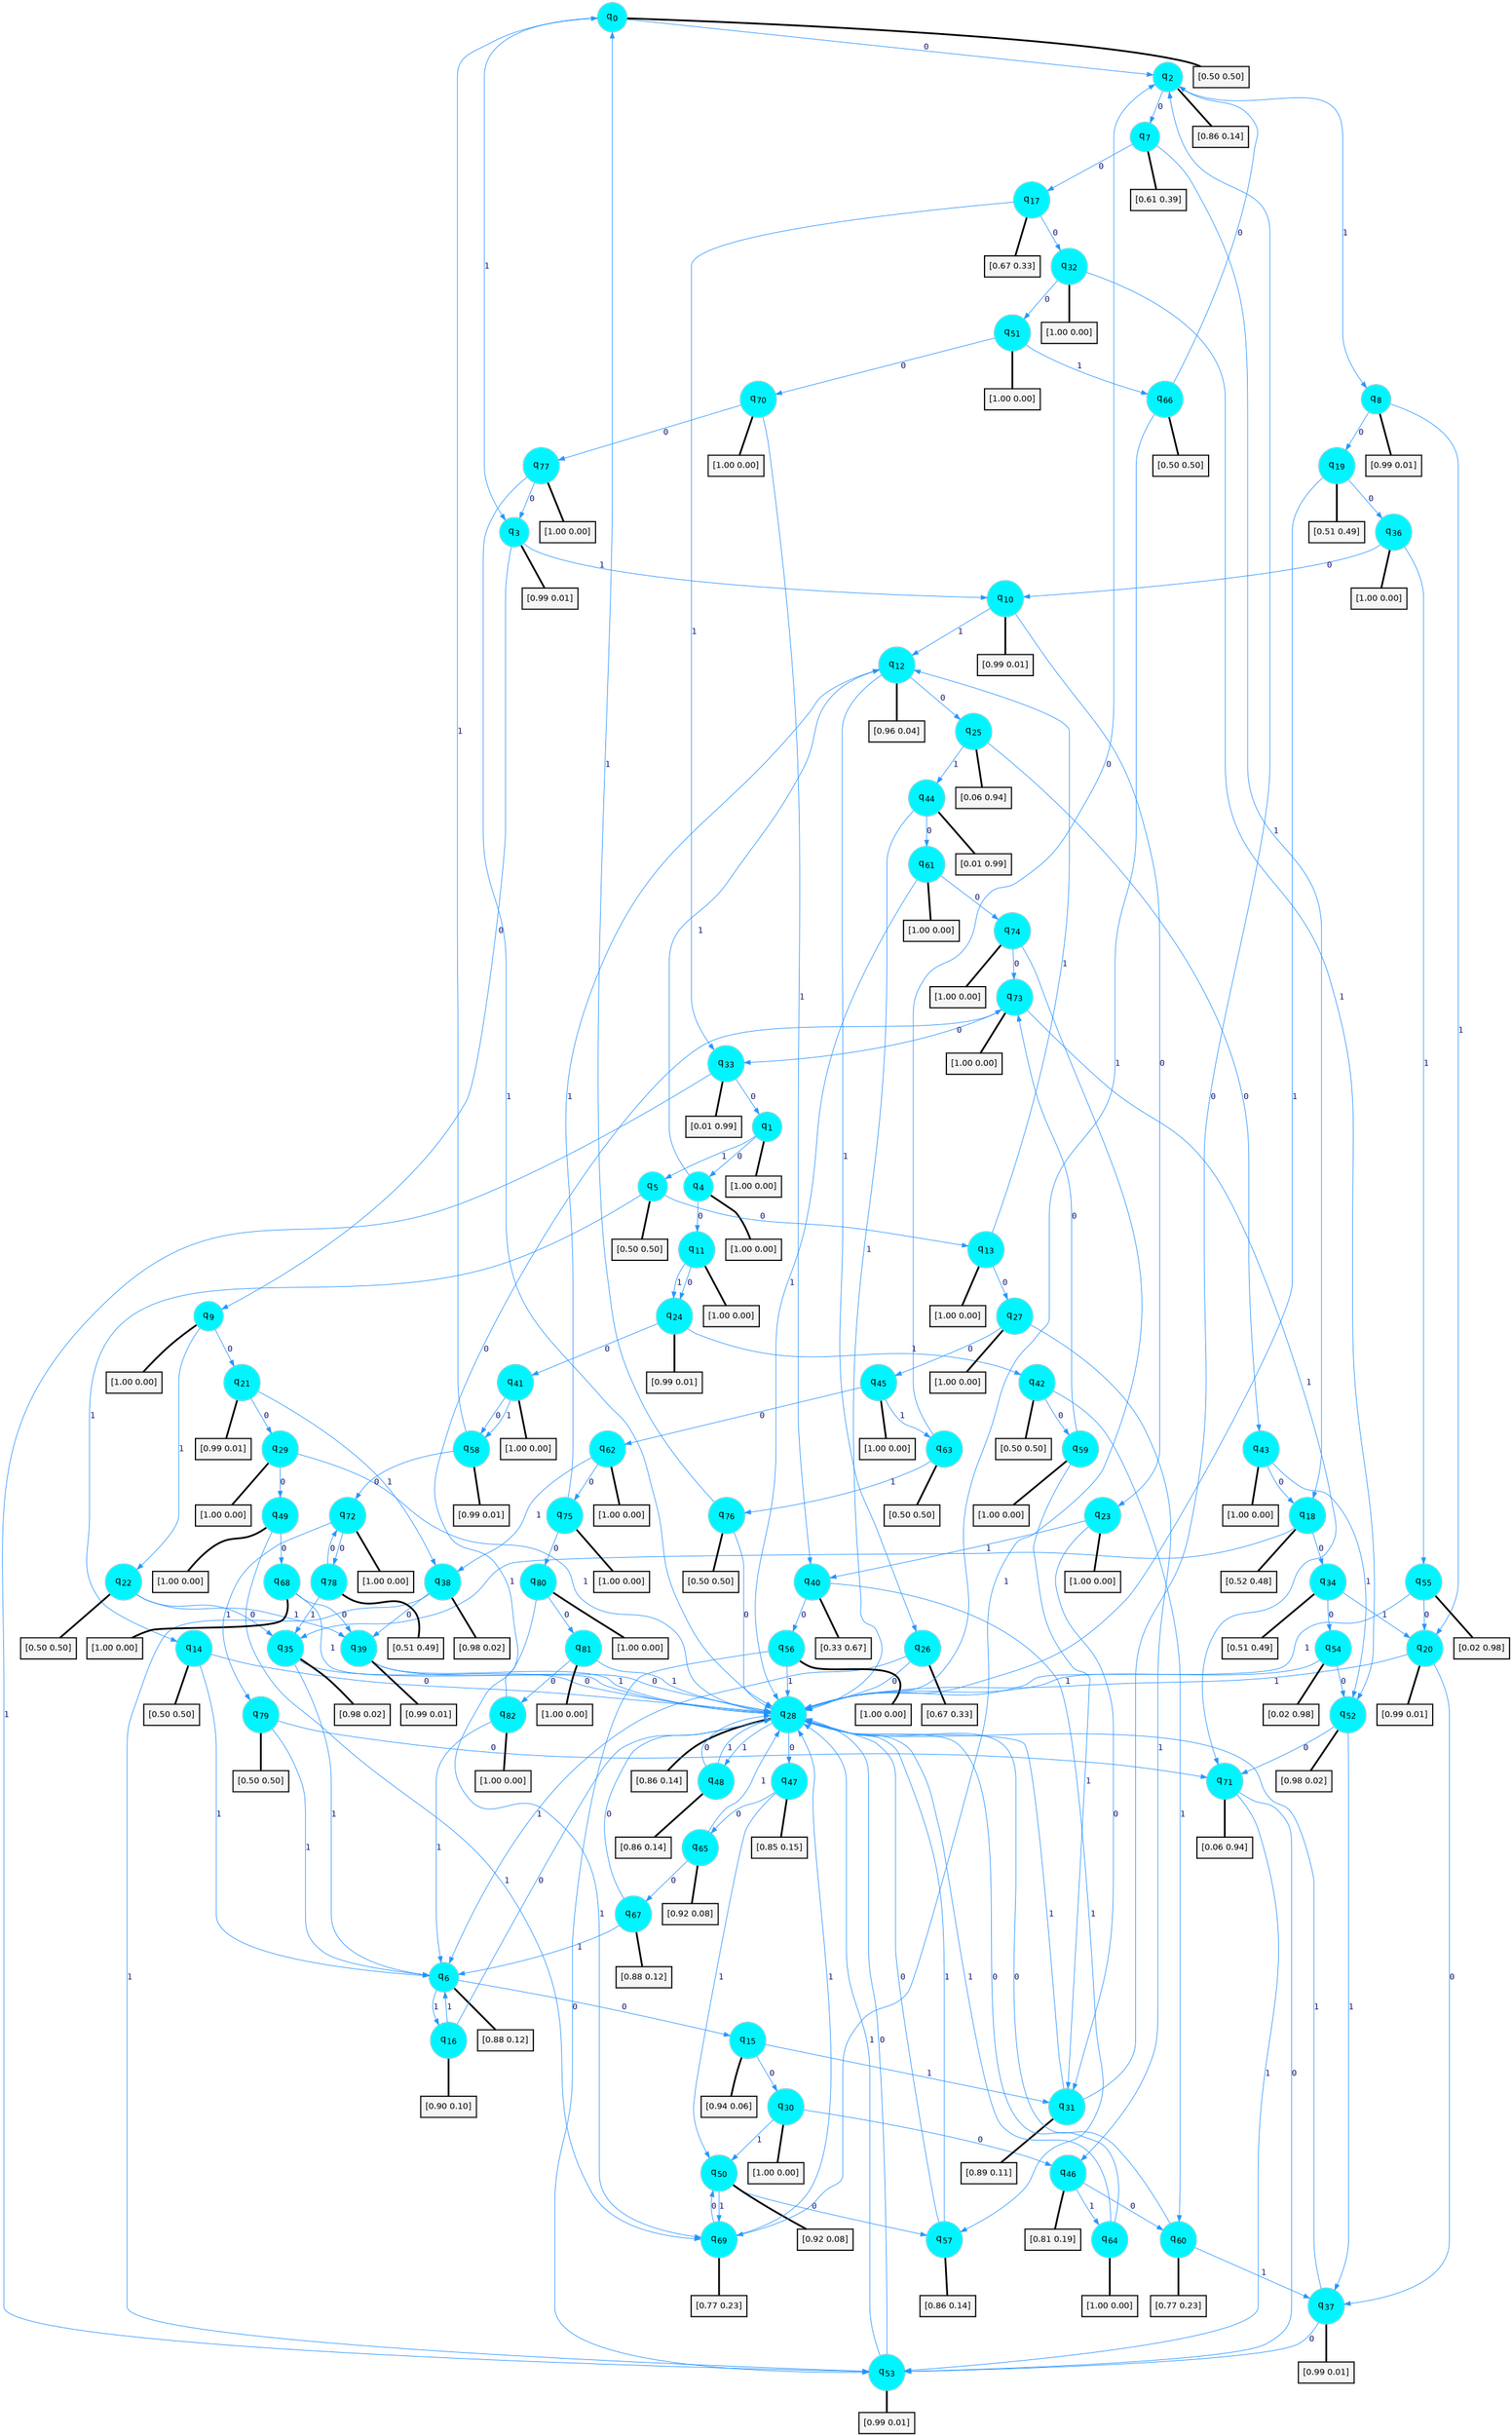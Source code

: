 digraph G {
graph [
bgcolor=transparent, dpi=300, rankdir=TD, size="40,25"];
node [
color=gray, fillcolor=turquoise1, fontcolor=black, fontname=Helvetica, fontsize=16, fontweight=bold, shape=circle, style=filled];
edge [
arrowsize=1, color=dodgerblue1, fontcolor=midnightblue, fontname=courier, fontweight=bold, penwidth=1, style=solid, weight=20];
0[label=<q<SUB>0</SUB>>];
1[label=<q<SUB>1</SUB>>];
2[label=<q<SUB>2</SUB>>];
3[label=<q<SUB>3</SUB>>];
4[label=<q<SUB>4</SUB>>];
5[label=<q<SUB>5</SUB>>];
6[label=<q<SUB>6</SUB>>];
7[label=<q<SUB>7</SUB>>];
8[label=<q<SUB>8</SUB>>];
9[label=<q<SUB>9</SUB>>];
10[label=<q<SUB>10</SUB>>];
11[label=<q<SUB>11</SUB>>];
12[label=<q<SUB>12</SUB>>];
13[label=<q<SUB>13</SUB>>];
14[label=<q<SUB>14</SUB>>];
15[label=<q<SUB>15</SUB>>];
16[label=<q<SUB>16</SUB>>];
17[label=<q<SUB>17</SUB>>];
18[label=<q<SUB>18</SUB>>];
19[label=<q<SUB>19</SUB>>];
20[label=<q<SUB>20</SUB>>];
21[label=<q<SUB>21</SUB>>];
22[label=<q<SUB>22</SUB>>];
23[label=<q<SUB>23</SUB>>];
24[label=<q<SUB>24</SUB>>];
25[label=<q<SUB>25</SUB>>];
26[label=<q<SUB>26</SUB>>];
27[label=<q<SUB>27</SUB>>];
28[label=<q<SUB>28</SUB>>];
29[label=<q<SUB>29</SUB>>];
30[label=<q<SUB>30</SUB>>];
31[label=<q<SUB>31</SUB>>];
32[label=<q<SUB>32</SUB>>];
33[label=<q<SUB>33</SUB>>];
34[label=<q<SUB>34</SUB>>];
35[label=<q<SUB>35</SUB>>];
36[label=<q<SUB>36</SUB>>];
37[label=<q<SUB>37</SUB>>];
38[label=<q<SUB>38</SUB>>];
39[label=<q<SUB>39</SUB>>];
40[label=<q<SUB>40</SUB>>];
41[label=<q<SUB>41</SUB>>];
42[label=<q<SUB>42</SUB>>];
43[label=<q<SUB>43</SUB>>];
44[label=<q<SUB>44</SUB>>];
45[label=<q<SUB>45</SUB>>];
46[label=<q<SUB>46</SUB>>];
47[label=<q<SUB>47</SUB>>];
48[label=<q<SUB>48</SUB>>];
49[label=<q<SUB>49</SUB>>];
50[label=<q<SUB>50</SUB>>];
51[label=<q<SUB>51</SUB>>];
52[label=<q<SUB>52</SUB>>];
53[label=<q<SUB>53</SUB>>];
54[label=<q<SUB>54</SUB>>];
55[label=<q<SUB>55</SUB>>];
56[label=<q<SUB>56</SUB>>];
57[label=<q<SUB>57</SUB>>];
58[label=<q<SUB>58</SUB>>];
59[label=<q<SUB>59</SUB>>];
60[label=<q<SUB>60</SUB>>];
61[label=<q<SUB>61</SUB>>];
62[label=<q<SUB>62</SUB>>];
63[label=<q<SUB>63</SUB>>];
64[label=<q<SUB>64</SUB>>];
65[label=<q<SUB>65</SUB>>];
66[label=<q<SUB>66</SUB>>];
67[label=<q<SUB>67</SUB>>];
68[label=<q<SUB>68</SUB>>];
69[label=<q<SUB>69</SUB>>];
70[label=<q<SUB>70</SUB>>];
71[label=<q<SUB>71</SUB>>];
72[label=<q<SUB>72</SUB>>];
73[label=<q<SUB>73</SUB>>];
74[label=<q<SUB>74</SUB>>];
75[label=<q<SUB>75</SUB>>];
76[label=<q<SUB>76</SUB>>];
77[label=<q<SUB>77</SUB>>];
78[label=<q<SUB>78</SUB>>];
79[label=<q<SUB>79</SUB>>];
80[label=<q<SUB>80</SUB>>];
81[label=<q<SUB>81</SUB>>];
82[label=<q<SUB>82</SUB>>];
83[label="[0.50 0.50]", shape=box,fontcolor=black, fontname=Helvetica, fontsize=14, penwidth=2, fillcolor=whitesmoke,color=black];
84[label="[1.00 0.00]", shape=box,fontcolor=black, fontname=Helvetica, fontsize=14, penwidth=2, fillcolor=whitesmoke,color=black];
85[label="[0.86 0.14]", shape=box,fontcolor=black, fontname=Helvetica, fontsize=14, penwidth=2, fillcolor=whitesmoke,color=black];
86[label="[0.99 0.01]", shape=box,fontcolor=black, fontname=Helvetica, fontsize=14, penwidth=2, fillcolor=whitesmoke,color=black];
87[label="[1.00 0.00]", shape=box,fontcolor=black, fontname=Helvetica, fontsize=14, penwidth=2, fillcolor=whitesmoke,color=black];
88[label="[0.50 0.50]", shape=box,fontcolor=black, fontname=Helvetica, fontsize=14, penwidth=2, fillcolor=whitesmoke,color=black];
89[label="[0.88 0.12]", shape=box,fontcolor=black, fontname=Helvetica, fontsize=14, penwidth=2, fillcolor=whitesmoke,color=black];
90[label="[0.61 0.39]", shape=box,fontcolor=black, fontname=Helvetica, fontsize=14, penwidth=2, fillcolor=whitesmoke,color=black];
91[label="[0.99 0.01]", shape=box,fontcolor=black, fontname=Helvetica, fontsize=14, penwidth=2, fillcolor=whitesmoke,color=black];
92[label="[1.00 0.00]", shape=box,fontcolor=black, fontname=Helvetica, fontsize=14, penwidth=2, fillcolor=whitesmoke,color=black];
93[label="[0.99 0.01]", shape=box,fontcolor=black, fontname=Helvetica, fontsize=14, penwidth=2, fillcolor=whitesmoke,color=black];
94[label="[1.00 0.00]", shape=box,fontcolor=black, fontname=Helvetica, fontsize=14, penwidth=2, fillcolor=whitesmoke,color=black];
95[label="[0.96 0.04]", shape=box,fontcolor=black, fontname=Helvetica, fontsize=14, penwidth=2, fillcolor=whitesmoke,color=black];
96[label="[1.00 0.00]", shape=box,fontcolor=black, fontname=Helvetica, fontsize=14, penwidth=2, fillcolor=whitesmoke,color=black];
97[label="[0.50 0.50]", shape=box,fontcolor=black, fontname=Helvetica, fontsize=14, penwidth=2, fillcolor=whitesmoke,color=black];
98[label="[0.94 0.06]", shape=box,fontcolor=black, fontname=Helvetica, fontsize=14, penwidth=2, fillcolor=whitesmoke,color=black];
99[label="[0.90 0.10]", shape=box,fontcolor=black, fontname=Helvetica, fontsize=14, penwidth=2, fillcolor=whitesmoke,color=black];
100[label="[0.67 0.33]", shape=box,fontcolor=black, fontname=Helvetica, fontsize=14, penwidth=2, fillcolor=whitesmoke,color=black];
101[label="[0.52 0.48]", shape=box,fontcolor=black, fontname=Helvetica, fontsize=14, penwidth=2, fillcolor=whitesmoke,color=black];
102[label="[0.51 0.49]", shape=box,fontcolor=black, fontname=Helvetica, fontsize=14, penwidth=2, fillcolor=whitesmoke,color=black];
103[label="[0.99 0.01]", shape=box,fontcolor=black, fontname=Helvetica, fontsize=14, penwidth=2, fillcolor=whitesmoke,color=black];
104[label="[0.99 0.01]", shape=box,fontcolor=black, fontname=Helvetica, fontsize=14, penwidth=2, fillcolor=whitesmoke,color=black];
105[label="[0.50 0.50]", shape=box,fontcolor=black, fontname=Helvetica, fontsize=14, penwidth=2, fillcolor=whitesmoke,color=black];
106[label="[1.00 0.00]", shape=box,fontcolor=black, fontname=Helvetica, fontsize=14, penwidth=2, fillcolor=whitesmoke,color=black];
107[label="[0.99 0.01]", shape=box,fontcolor=black, fontname=Helvetica, fontsize=14, penwidth=2, fillcolor=whitesmoke,color=black];
108[label="[0.06 0.94]", shape=box,fontcolor=black, fontname=Helvetica, fontsize=14, penwidth=2, fillcolor=whitesmoke,color=black];
109[label="[0.67 0.33]", shape=box,fontcolor=black, fontname=Helvetica, fontsize=14, penwidth=2, fillcolor=whitesmoke,color=black];
110[label="[1.00 0.00]", shape=box,fontcolor=black, fontname=Helvetica, fontsize=14, penwidth=2, fillcolor=whitesmoke,color=black];
111[label="[0.86 0.14]", shape=box,fontcolor=black, fontname=Helvetica, fontsize=14, penwidth=2, fillcolor=whitesmoke,color=black];
112[label="[1.00 0.00]", shape=box,fontcolor=black, fontname=Helvetica, fontsize=14, penwidth=2, fillcolor=whitesmoke,color=black];
113[label="[1.00 0.00]", shape=box,fontcolor=black, fontname=Helvetica, fontsize=14, penwidth=2, fillcolor=whitesmoke,color=black];
114[label="[0.89 0.11]", shape=box,fontcolor=black, fontname=Helvetica, fontsize=14, penwidth=2, fillcolor=whitesmoke,color=black];
115[label="[1.00 0.00]", shape=box,fontcolor=black, fontname=Helvetica, fontsize=14, penwidth=2, fillcolor=whitesmoke,color=black];
116[label="[0.01 0.99]", shape=box,fontcolor=black, fontname=Helvetica, fontsize=14, penwidth=2, fillcolor=whitesmoke,color=black];
117[label="[0.51 0.49]", shape=box,fontcolor=black, fontname=Helvetica, fontsize=14, penwidth=2, fillcolor=whitesmoke,color=black];
118[label="[0.98 0.02]", shape=box,fontcolor=black, fontname=Helvetica, fontsize=14, penwidth=2, fillcolor=whitesmoke,color=black];
119[label="[1.00 0.00]", shape=box,fontcolor=black, fontname=Helvetica, fontsize=14, penwidth=2, fillcolor=whitesmoke,color=black];
120[label="[0.99 0.01]", shape=box,fontcolor=black, fontname=Helvetica, fontsize=14, penwidth=2, fillcolor=whitesmoke,color=black];
121[label="[0.98 0.02]", shape=box,fontcolor=black, fontname=Helvetica, fontsize=14, penwidth=2, fillcolor=whitesmoke,color=black];
122[label="[0.99 0.01]", shape=box,fontcolor=black, fontname=Helvetica, fontsize=14, penwidth=2, fillcolor=whitesmoke,color=black];
123[label="[0.33 0.67]", shape=box,fontcolor=black, fontname=Helvetica, fontsize=14, penwidth=2, fillcolor=whitesmoke,color=black];
124[label="[1.00 0.00]", shape=box,fontcolor=black, fontname=Helvetica, fontsize=14, penwidth=2, fillcolor=whitesmoke,color=black];
125[label="[0.50 0.50]", shape=box,fontcolor=black, fontname=Helvetica, fontsize=14, penwidth=2, fillcolor=whitesmoke,color=black];
126[label="[1.00 0.00]", shape=box,fontcolor=black, fontname=Helvetica, fontsize=14, penwidth=2, fillcolor=whitesmoke,color=black];
127[label="[0.01 0.99]", shape=box,fontcolor=black, fontname=Helvetica, fontsize=14, penwidth=2, fillcolor=whitesmoke,color=black];
128[label="[1.00 0.00]", shape=box,fontcolor=black, fontname=Helvetica, fontsize=14, penwidth=2, fillcolor=whitesmoke,color=black];
129[label="[0.81 0.19]", shape=box,fontcolor=black, fontname=Helvetica, fontsize=14, penwidth=2, fillcolor=whitesmoke,color=black];
130[label="[0.85 0.15]", shape=box,fontcolor=black, fontname=Helvetica, fontsize=14, penwidth=2, fillcolor=whitesmoke,color=black];
131[label="[0.86 0.14]", shape=box,fontcolor=black, fontname=Helvetica, fontsize=14, penwidth=2, fillcolor=whitesmoke,color=black];
132[label="[1.00 0.00]", shape=box,fontcolor=black, fontname=Helvetica, fontsize=14, penwidth=2, fillcolor=whitesmoke,color=black];
133[label="[0.92 0.08]", shape=box,fontcolor=black, fontname=Helvetica, fontsize=14, penwidth=2, fillcolor=whitesmoke,color=black];
134[label="[1.00 0.00]", shape=box,fontcolor=black, fontname=Helvetica, fontsize=14, penwidth=2, fillcolor=whitesmoke,color=black];
135[label="[0.98 0.02]", shape=box,fontcolor=black, fontname=Helvetica, fontsize=14, penwidth=2, fillcolor=whitesmoke,color=black];
136[label="[0.99 0.01]", shape=box,fontcolor=black, fontname=Helvetica, fontsize=14, penwidth=2, fillcolor=whitesmoke,color=black];
137[label="[0.02 0.98]", shape=box,fontcolor=black, fontname=Helvetica, fontsize=14, penwidth=2, fillcolor=whitesmoke,color=black];
138[label="[0.02 0.98]", shape=box,fontcolor=black, fontname=Helvetica, fontsize=14, penwidth=2, fillcolor=whitesmoke,color=black];
139[label="[1.00 0.00]", shape=box,fontcolor=black, fontname=Helvetica, fontsize=14, penwidth=2, fillcolor=whitesmoke,color=black];
140[label="[0.86 0.14]", shape=box,fontcolor=black, fontname=Helvetica, fontsize=14, penwidth=2, fillcolor=whitesmoke,color=black];
141[label="[0.99 0.01]", shape=box,fontcolor=black, fontname=Helvetica, fontsize=14, penwidth=2, fillcolor=whitesmoke,color=black];
142[label="[1.00 0.00]", shape=box,fontcolor=black, fontname=Helvetica, fontsize=14, penwidth=2, fillcolor=whitesmoke,color=black];
143[label="[0.77 0.23]", shape=box,fontcolor=black, fontname=Helvetica, fontsize=14, penwidth=2, fillcolor=whitesmoke,color=black];
144[label="[1.00 0.00]", shape=box,fontcolor=black, fontname=Helvetica, fontsize=14, penwidth=2, fillcolor=whitesmoke,color=black];
145[label="[1.00 0.00]", shape=box,fontcolor=black, fontname=Helvetica, fontsize=14, penwidth=2, fillcolor=whitesmoke,color=black];
146[label="[0.50 0.50]", shape=box,fontcolor=black, fontname=Helvetica, fontsize=14, penwidth=2, fillcolor=whitesmoke,color=black];
147[label="[1.00 0.00]", shape=box,fontcolor=black, fontname=Helvetica, fontsize=14, penwidth=2, fillcolor=whitesmoke,color=black];
148[label="[0.92 0.08]", shape=box,fontcolor=black, fontname=Helvetica, fontsize=14, penwidth=2, fillcolor=whitesmoke,color=black];
149[label="[0.50 0.50]", shape=box,fontcolor=black, fontname=Helvetica, fontsize=14, penwidth=2, fillcolor=whitesmoke,color=black];
150[label="[0.88 0.12]", shape=box,fontcolor=black, fontname=Helvetica, fontsize=14, penwidth=2, fillcolor=whitesmoke,color=black];
151[label="[1.00 0.00]", shape=box,fontcolor=black, fontname=Helvetica, fontsize=14, penwidth=2, fillcolor=whitesmoke,color=black];
152[label="[0.77 0.23]", shape=box,fontcolor=black, fontname=Helvetica, fontsize=14, penwidth=2, fillcolor=whitesmoke,color=black];
153[label="[1.00 0.00]", shape=box,fontcolor=black, fontname=Helvetica, fontsize=14, penwidth=2, fillcolor=whitesmoke,color=black];
154[label="[0.06 0.94]", shape=box,fontcolor=black, fontname=Helvetica, fontsize=14, penwidth=2, fillcolor=whitesmoke,color=black];
155[label="[1.00 0.00]", shape=box,fontcolor=black, fontname=Helvetica, fontsize=14, penwidth=2, fillcolor=whitesmoke,color=black];
156[label="[1.00 0.00]", shape=box,fontcolor=black, fontname=Helvetica, fontsize=14, penwidth=2, fillcolor=whitesmoke,color=black];
157[label="[1.00 0.00]", shape=box,fontcolor=black, fontname=Helvetica, fontsize=14, penwidth=2, fillcolor=whitesmoke,color=black];
158[label="[1.00 0.00]", shape=box,fontcolor=black, fontname=Helvetica, fontsize=14, penwidth=2, fillcolor=whitesmoke,color=black];
159[label="[0.50 0.50]", shape=box,fontcolor=black, fontname=Helvetica, fontsize=14, penwidth=2, fillcolor=whitesmoke,color=black];
160[label="[1.00 0.00]", shape=box,fontcolor=black, fontname=Helvetica, fontsize=14, penwidth=2, fillcolor=whitesmoke,color=black];
161[label="[0.51 0.49]", shape=box,fontcolor=black, fontname=Helvetica, fontsize=14, penwidth=2, fillcolor=whitesmoke,color=black];
162[label="[0.50 0.50]", shape=box,fontcolor=black, fontname=Helvetica, fontsize=14, penwidth=2, fillcolor=whitesmoke,color=black];
163[label="[1.00 0.00]", shape=box,fontcolor=black, fontname=Helvetica, fontsize=14, penwidth=2, fillcolor=whitesmoke,color=black];
164[label="[1.00 0.00]", shape=box,fontcolor=black, fontname=Helvetica, fontsize=14, penwidth=2, fillcolor=whitesmoke,color=black];
165[label="[1.00 0.00]", shape=box,fontcolor=black, fontname=Helvetica, fontsize=14, penwidth=2, fillcolor=whitesmoke,color=black];
0->2 [label=0];
0->3 [label=1];
0->83 [arrowhead=none, penwidth=3,color=black];
1->4 [label=0];
1->5 [label=1];
1->84 [arrowhead=none, penwidth=3,color=black];
2->7 [label=0];
2->8 [label=1];
2->85 [arrowhead=none, penwidth=3,color=black];
3->9 [label=0];
3->10 [label=1];
3->86 [arrowhead=none, penwidth=3,color=black];
4->11 [label=0];
4->12 [label=1];
4->87 [arrowhead=none, penwidth=3,color=black];
5->13 [label=0];
5->14 [label=1];
5->88 [arrowhead=none, penwidth=3,color=black];
6->15 [label=0];
6->16 [label=1];
6->89 [arrowhead=none, penwidth=3,color=black];
7->17 [label=0];
7->18 [label=1];
7->90 [arrowhead=none, penwidth=3,color=black];
8->19 [label=0];
8->20 [label=1];
8->91 [arrowhead=none, penwidth=3,color=black];
9->21 [label=0];
9->22 [label=1];
9->92 [arrowhead=none, penwidth=3,color=black];
10->23 [label=0];
10->12 [label=1];
10->93 [arrowhead=none, penwidth=3,color=black];
11->24 [label=0];
11->24 [label=1];
11->94 [arrowhead=none, penwidth=3,color=black];
12->25 [label=0];
12->26 [label=1];
12->95 [arrowhead=none, penwidth=3,color=black];
13->27 [label=0];
13->12 [label=1];
13->96 [arrowhead=none, penwidth=3,color=black];
14->28 [label=0];
14->6 [label=1];
14->97 [arrowhead=none, penwidth=3,color=black];
15->30 [label=0];
15->31 [label=1];
15->98 [arrowhead=none, penwidth=3,color=black];
16->28 [label=0];
16->6 [label=1];
16->99 [arrowhead=none, penwidth=3,color=black];
17->32 [label=0];
17->33 [label=1];
17->100 [arrowhead=none, penwidth=3,color=black];
18->34 [label=0];
18->35 [label=1];
18->101 [arrowhead=none, penwidth=3,color=black];
19->36 [label=0];
19->28 [label=1];
19->102 [arrowhead=none, penwidth=3,color=black];
20->37 [label=0];
20->28 [label=1];
20->103 [arrowhead=none, penwidth=3,color=black];
21->29 [label=0];
21->38 [label=1];
21->104 [arrowhead=none, penwidth=3,color=black];
22->35 [label=0];
22->39 [label=1];
22->105 [arrowhead=none, penwidth=3,color=black];
23->31 [label=0];
23->40 [label=1];
23->106 [arrowhead=none, penwidth=3,color=black];
24->41 [label=0];
24->42 [label=1];
24->107 [arrowhead=none, penwidth=3,color=black];
25->43 [label=0];
25->44 [label=1];
25->108 [arrowhead=none, penwidth=3,color=black];
26->28 [label=0];
26->6 [label=1];
26->109 [arrowhead=none, penwidth=3,color=black];
27->45 [label=0];
27->46 [label=1];
27->110 [arrowhead=none, penwidth=3,color=black];
28->47 [label=0];
28->48 [label=1];
28->111 [arrowhead=none, penwidth=3,color=black];
29->49 [label=0];
29->28 [label=1];
29->112 [arrowhead=none, penwidth=3,color=black];
30->46 [label=0];
30->50 [label=1];
30->113 [arrowhead=none, penwidth=3,color=black];
31->2 [label=0];
31->28 [label=1];
31->114 [arrowhead=none, penwidth=3,color=black];
32->51 [label=0];
32->52 [label=1];
32->115 [arrowhead=none, penwidth=3,color=black];
33->1 [label=0];
33->53 [label=1];
33->116 [arrowhead=none, penwidth=3,color=black];
34->54 [label=0];
34->20 [label=1];
34->117 [arrowhead=none, penwidth=3,color=black];
35->28 [label=0];
35->6 [label=1];
35->118 [arrowhead=none, penwidth=3,color=black];
36->10 [label=0];
36->55 [label=1];
36->119 [arrowhead=none, penwidth=3,color=black];
37->53 [label=0];
37->28 [label=1];
37->120 [arrowhead=none, penwidth=3,color=black];
38->39 [label=0];
38->53 [label=1];
38->121 [arrowhead=none, penwidth=3,color=black];
39->28 [label=0];
39->28 [label=1];
39->122 [arrowhead=none, penwidth=3,color=black];
40->56 [label=0];
40->57 [label=1];
40->123 [arrowhead=none, penwidth=3,color=black];
41->58 [label=0];
41->58 [label=1];
41->124 [arrowhead=none, penwidth=3,color=black];
42->59 [label=0];
42->60 [label=1];
42->125 [arrowhead=none, penwidth=3,color=black];
43->18 [label=0];
43->52 [label=1];
43->126 [arrowhead=none, penwidth=3,color=black];
44->61 [label=0];
44->28 [label=1];
44->127 [arrowhead=none, penwidth=3,color=black];
45->62 [label=0];
45->63 [label=1];
45->128 [arrowhead=none, penwidth=3,color=black];
46->60 [label=0];
46->64 [label=1];
46->129 [arrowhead=none, penwidth=3,color=black];
47->65 [label=0];
47->50 [label=1];
47->130 [arrowhead=none, penwidth=3,color=black];
48->28 [label=0];
48->28 [label=1];
48->131 [arrowhead=none, penwidth=3,color=black];
49->68 [label=0];
49->69 [label=1];
49->132 [arrowhead=none, penwidth=3,color=black];
50->57 [label=0];
50->69 [label=1];
50->133 [arrowhead=none, penwidth=3,color=black];
51->70 [label=0];
51->66 [label=1];
51->134 [arrowhead=none, penwidth=3,color=black];
52->71 [label=0];
52->37 [label=1];
52->135 [arrowhead=none, penwidth=3,color=black];
53->28 [label=0];
53->28 [label=1];
53->136 [arrowhead=none, penwidth=3,color=black];
54->52 [label=0];
54->28 [label=1];
54->137 [arrowhead=none, penwidth=3,color=black];
55->20 [label=0];
55->28 [label=1];
55->138 [arrowhead=none, penwidth=3,color=black];
56->53 [label=0];
56->28 [label=1];
56->139 [arrowhead=none, penwidth=3,color=black];
57->28 [label=0];
57->28 [label=1];
57->140 [arrowhead=none, penwidth=3,color=black];
58->72 [label=0];
58->0 [label=1];
58->141 [arrowhead=none, penwidth=3,color=black];
59->73 [label=0];
59->31 [label=1];
59->142 [arrowhead=none, penwidth=3,color=black];
60->28 [label=0];
60->37 [label=1];
60->143 [arrowhead=none, penwidth=3,color=black];
61->74 [label=0];
61->28 [label=1];
61->144 [arrowhead=none, penwidth=3,color=black];
62->75 [label=0];
62->38 [label=1];
62->145 [arrowhead=none, penwidth=3,color=black];
63->2 [label=0];
63->76 [label=1];
63->146 [arrowhead=none, penwidth=3,color=black];
64->28 [label=0];
64->28 [label=1];
64->147 [arrowhead=none, penwidth=3,color=black];
65->67 [label=0];
65->28 [label=1];
65->148 [arrowhead=none, penwidth=3,color=black];
66->2 [label=0];
66->28 [label=1];
66->149 [arrowhead=none, penwidth=3,color=black];
67->28 [label=0];
67->6 [label=1];
67->150 [arrowhead=none, penwidth=3,color=black];
68->39 [label=0];
68->28 [label=1];
68->151 [arrowhead=none, penwidth=3,color=black];
69->50 [label=0];
69->28 [label=1];
69->152 [arrowhead=none, penwidth=3,color=black];
70->77 [label=0];
70->40 [label=1];
70->153 [arrowhead=none, penwidth=3,color=black];
71->53 [label=0];
71->53 [label=1];
71->154 [arrowhead=none, penwidth=3,color=black];
72->78 [label=0];
72->79 [label=1];
72->155 [arrowhead=none, penwidth=3,color=black];
73->33 [label=0];
73->71 [label=1];
73->156 [arrowhead=none, penwidth=3,color=black];
74->73 [label=0];
74->69 [label=1];
74->157 [arrowhead=none, penwidth=3,color=black];
75->80 [label=0];
75->12 [label=1];
75->158 [arrowhead=none, penwidth=3,color=black];
76->28 [label=0];
76->0 [label=1];
76->159 [arrowhead=none, penwidth=3,color=black];
77->3 [label=0];
77->28 [label=1];
77->160 [arrowhead=none, penwidth=3,color=black];
78->72 [label=0];
78->35 [label=1];
78->161 [arrowhead=none, penwidth=3,color=black];
79->71 [label=0];
79->6 [label=1];
79->162 [arrowhead=none, penwidth=3,color=black];
80->81 [label=0];
80->69 [label=1];
80->163 [arrowhead=none, penwidth=3,color=black];
81->82 [label=0];
81->28 [label=1];
81->164 [arrowhead=none, penwidth=3,color=black];
82->73 [label=0];
82->6 [label=1];
82->165 [arrowhead=none, penwidth=3,color=black];
}
